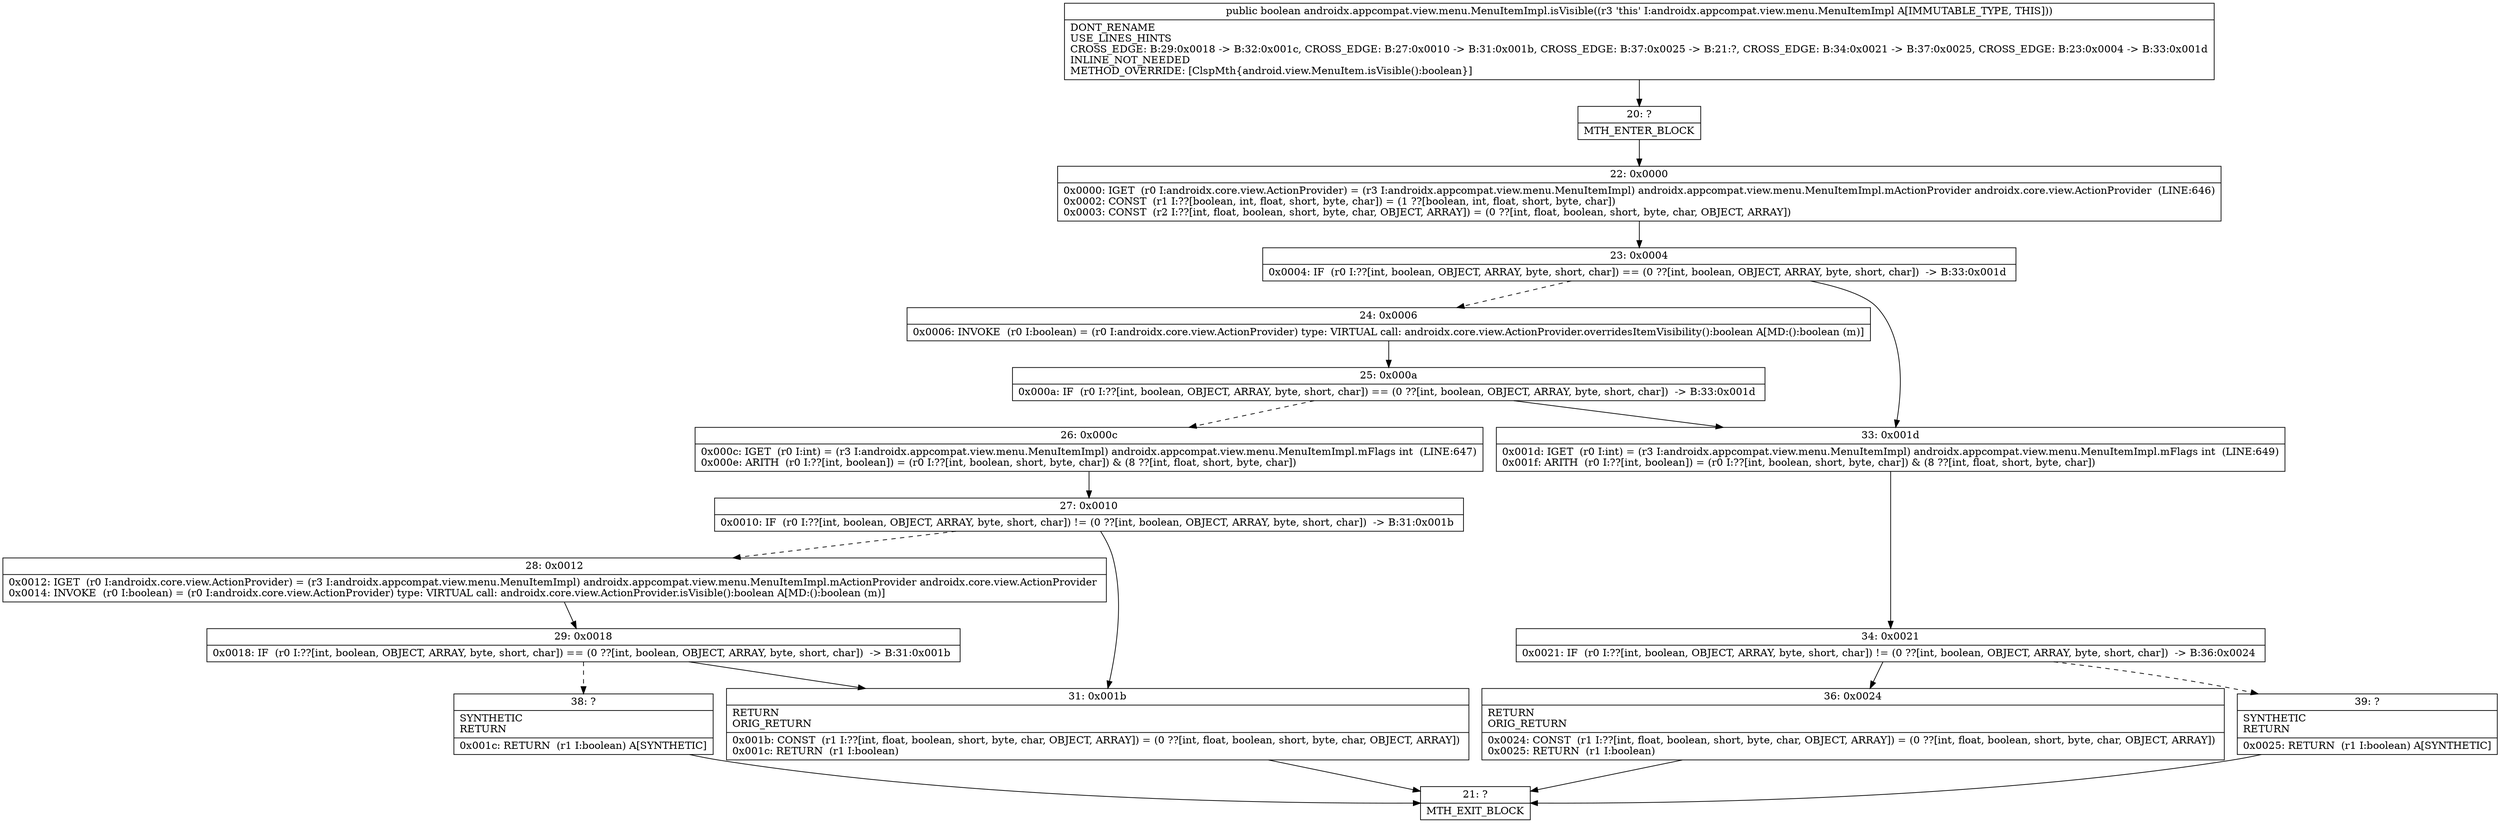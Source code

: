 digraph "CFG forandroidx.appcompat.view.menu.MenuItemImpl.isVisible()Z" {
Node_20 [shape=record,label="{20\:\ ?|MTH_ENTER_BLOCK\l}"];
Node_22 [shape=record,label="{22\:\ 0x0000|0x0000: IGET  (r0 I:androidx.core.view.ActionProvider) = (r3 I:androidx.appcompat.view.menu.MenuItemImpl) androidx.appcompat.view.menu.MenuItemImpl.mActionProvider androidx.core.view.ActionProvider  (LINE:646)\l0x0002: CONST  (r1 I:??[boolean, int, float, short, byte, char]) = (1 ??[boolean, int, float, short, byte, char]) \l0x0003: CONST  (r2 I:??[int, float, boolean, short, byte, char, OBJECT, ARRAY]) = (0 ??[int, float, boolean, short, byte, char, OBJECT, ARRAY]) \l}"];
Node_23 [shape=record,label="{23\:\ 0x0004|0x0004: IF  (r0 I:??[int, boolean, OBJECT, ARRAY, byte, short, char]) == (0 ??[int, boolean, OBJECT, ARRAY, byte, short, char])  \-\> B:33:0x001d \l}"];
Node_24 [shape=record,label="{24\:\ 0x0006|0x0006: INVOKE  (r0 I:boolean) = (r0 I:androidx.core.view.ActionProvider) type: VIRTUAL call: androidx.core.view.ActionProvider.overridesItemVisibility():boolean A[MD:():boolean (m)]\l}"];
Node_25 [shape=record,label="{25\:\ 0x000a|0x000a: IF  (r0 I:??[int, boolean, OBJECT, ARRAY, byte, short, char]) == (0 ??[int, boolean, OBJECT, ARRAY, byte, short, char])  \-\> B:33:0x001d \l}"];
Node_26 [shape=record,label="{26\:\ 0x000c|0x000c: IGET  (r0 I:int) = (r3 I:androidx.appcompat.view.menu.MenuItemImpl) androidx.appcompat.view.menu.MenuItemImpl.mFlags int  (LINE:647)\l0x000e: ARITH  (r0 I:??[int, boolean]) = (r0 I:??[int, boolean, short, byte, char]) & (8 ??[int, float, short, byte, char]) \l}"];
Node_27 [shape=record,label="{27\:\ 0x0010|0x0010: IF  (r0 I:??[int, boolean, OBJECT, ARRAY, byte, short, char]) != (0 ??[int, boolean, OBJECT, ARRAY, byte, short, char])  \-\> B:31:0x001b \l}"];
Node_28 [shape=record,label="{28\:\ 0x0012|0x0012: IGET  (r0 I:androidx.core.view.ActionProvider) = (r3 I:androidx.appcompat.view.menu.MenuItemImpl) androidx.appcompat.view.menu.MenuItemImpl.mActionProvider androidx.core.view.ActionProvider \l0x0014: INVOKE  (r0 I:boolean) = (r0 I:androidx.core.view.ActionProvider) type: VIRTUAL call: androidx.core.view.ActionProvider.isVisible():boolean A[MD:():boolean (m)]\l}"];
Node_29 [shape=record,label="{29\:\ 0x0018|0x0018: IF  (r0 I:??[int, boolean, OBJECT, ARRAY, byte, short, char]) == (0 ??[int, boolean, OBJECT, ARRAY, byte, short, char])  \-\> B:31:0x001b \l}"];
Node_38 [shape=record,label="{38\:\ ?|SYNTHETIC\lRETURN\l|0x001c: RETURN  (r1 I:boolean) A[SYNTHETIC]\l}"];
Node_21 [shape=record,label="{21\:\ ?|MTH_EXIT_BLOCK\l}"];
Node_31 [shape=record,label="{31\:\ 0x001b|RETURN\lORIG_RETURN\l|0x001b: CONST  (r1 I:??[int, float, boolean, short, byte, char, OBJECT, ARRAY]) = (0 ??[int, float, boolean, short, byte, char, OBJECT, ARRAY]) \l0x001c: RETURN  (r1 I:boolean) \l}"];
Node_33 [shape=record,label="{33\:\ 0x001d|0x001d: IGET  (r0 I:int) = (r3 I:androidx.appcompat.view.menu.MenuItemImpl) androidx.appcompat.view.menu.MenuItemImpl.mFlags int  (LINE:649)\l0x001f: ARITH  (r0 I:??[int, boolean]) = (r0 I:??[int, boolean, short, byte, char]) & (8 ??[int, float, short, byte, char]) \l}"];
Node_34 [shape=record,label="{34\:\ 0x0021|0x0021: IF  (r0 I:??[int, boolean, OBJECT, ARRAY, byte, short, char]) != (0 ??[int, boolean, OBJECT, ARRAY, byte, short, char])  \-\> B:36:0x0024 \l}"];
Node_36 [shape=record,label="{36\:\ 0x0024|RETURN\lORIG_RETURN\l|0x0024: CONST  (r1 I:??[int, float, boolean, short, byte, char, OBJECT, ARRAY]) = (0 ??[int, float, boolean, short, byte, char, OBJECT, ARRAY]) \l0x0025: RETURN  (r1 I:boolean) \l}"];
Node_39 [shape=record,label="{39\:\ ?|SYNTHETIC\lRETURN\l|0x0025: RETURN  (r1 I:boolean) A[SYNTHETIC]\l}"];
MethodNode[shape=record,label="{public boolean androidx.appcompat.view.menu.MenuItemImpl.isVisible((r3 'this' I:androidx.appcompat.view.menu.MenuItemImpl A[IMMUTABLE_TYPE, THIS]))  | DONT_RENAME\lUSE_LINES_HINTS\lCROSS_EDGE: B:29:0x0018 \-\> B:32:0x001c, CROSS_EDGE: B:27:0x0010 \-\> B:31:0x001b, CROSS_EDGE: B:37:0x0025 \-\> B:21:?, CROSS_EDGE: B:34:0x0021 \-\> B:37:0x0025, CROSS_EDGE: B:23:0x0004 \-\> B:33:0x001d\lINLINE_NOT_NEEDED\lMETHOD_OVERRIDE: [ClspMth\{android.view.MenuItem.isVisible():boolean\}]\l}"];
MethodNode -> Node_20;Node_20 -> Node_22;
Node_22 -> Node_23;
Node_23 -> Node_24[style=dashed];
Node_23 -> Node_33;
Node_24 -> Node_25;
Node_25 -> Node_26[style=dashed];
Node_25 -> Node_33;
Node_26 -> Node_27;
Node_27 -> Node_28[style=dashed];
Node_27 -> Node_31;
Node_28 -> Node_29;
Node_29 -> Node_31;
Node_29 -> Node_38[style=dashed];
Node_38 -> Node_21;
Node_31 -> Node_21;
Node_33 -> Node_34;
Node_34 -> Node_36;
Node_34 -> Node_39[style=dashed];
Node_36 -> Node_21;
Node_39 -> Node_21;
}

